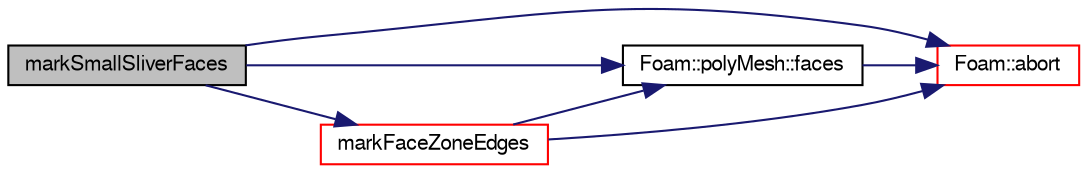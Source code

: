 digraph "markSmallSliverFaces"
{
  bgcolor="transparent";
  edge [fontname="FreeSans",fontsize="10",labelfontname="FreeSans",labelfontsize="10"];
  node [fontname="FreeSans",fontsize="10",shape=record];
  rankdir="LR";
  Node3274 [label="markSmallSliverFaces",height=0.2,width=0.4,color="black", fillcolor="grey75", style="filled", fontcolor="black"];
  Node3274 -> Node3275 [color="midnightblue",fontsize="10",style="solid",fontname="FreeSans"];
  Node3275 [label="Foam::abort",height=0.2,width=0.4,color="red",URL="$a21124.html#a447107a607d03e417307c203fa5fb44b"];
  Node3274 -> Node3318 [color="midnightblue",fontsize="10",style="solid",fontname="FreeSans"];
  Node3318 [label="Foam::polyMesh::faces",height=0.2,width=0.4,color="black",URL="$a27410.html#a431c0a24765f0bb6d32f6a03ce0e9b57",tooltip="Return raw faces. "];
  Node3318 -> Node3275 [color="midnightblue",fontsize="10",style="solid",fontname="FreeSans"];
  Node3274 -> Node3319 [color="midnightblue",fontsize="10",style="solid",fontname="FreeSans"];
  Node3319 [label="markFaceZoneEdges",height=0.2,width=0.4,color="red",URL="$a21642.html#a594c5cf69d26318aad10cda77036b4f6",tooltip="Marks edges in the faceZone indirectPatchFaces for collapse. "];
  Node3319 -> Node3318 [color="midnightblue",fontsize="10",style="solid",fontname="FreeSans"];
  Node3319 -> Node3275 [color="midnightblue",fontsize="10",style="solid",fontname="FreeSans"];
}
